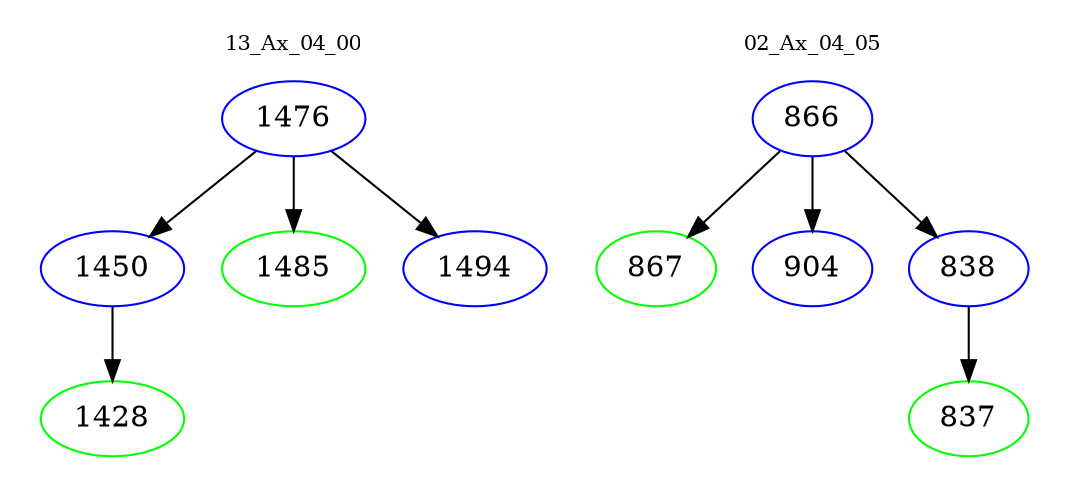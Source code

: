 digraph{
subgraph cluster_0 {
color = white
label = "13_Ax_04_00";
fontsize=10;
T0_1476 [label="1476", color="blue"]
T0_1476 -> T0_1450 [color="black"]
T0_1450 [label="1450", color="blue"]
T0_1450 -> T0_1428 [color="black"]
T0_1428 [label="1428", color="green"]
T0_1476 -> T0_1485 [color="black"]
T0_1485 [label="1485", color="green"]
T0_1476 -> T0_1494 [color="black"]
T0_1494 [label="1494", color="blue"]
}
subgraph cluster_1 {
color = white
label = "02_Ax_04_05";
fontsize=10;
T1_866 [label="866", color="blue"]
T1_866 -> T1_867 [color="black"]
T1_867 [label="867", color="green"]
T1_866 -> T1_904 [color="black"]
T1_904 [label="904", color="blue"]
T1_866 -> T1_838 [color="black"]
T1_838 [label="838", color="blue"]
T1_838 -> T1_837 [color="black"]
T1_837 [label="837", color="green"]
}
}
